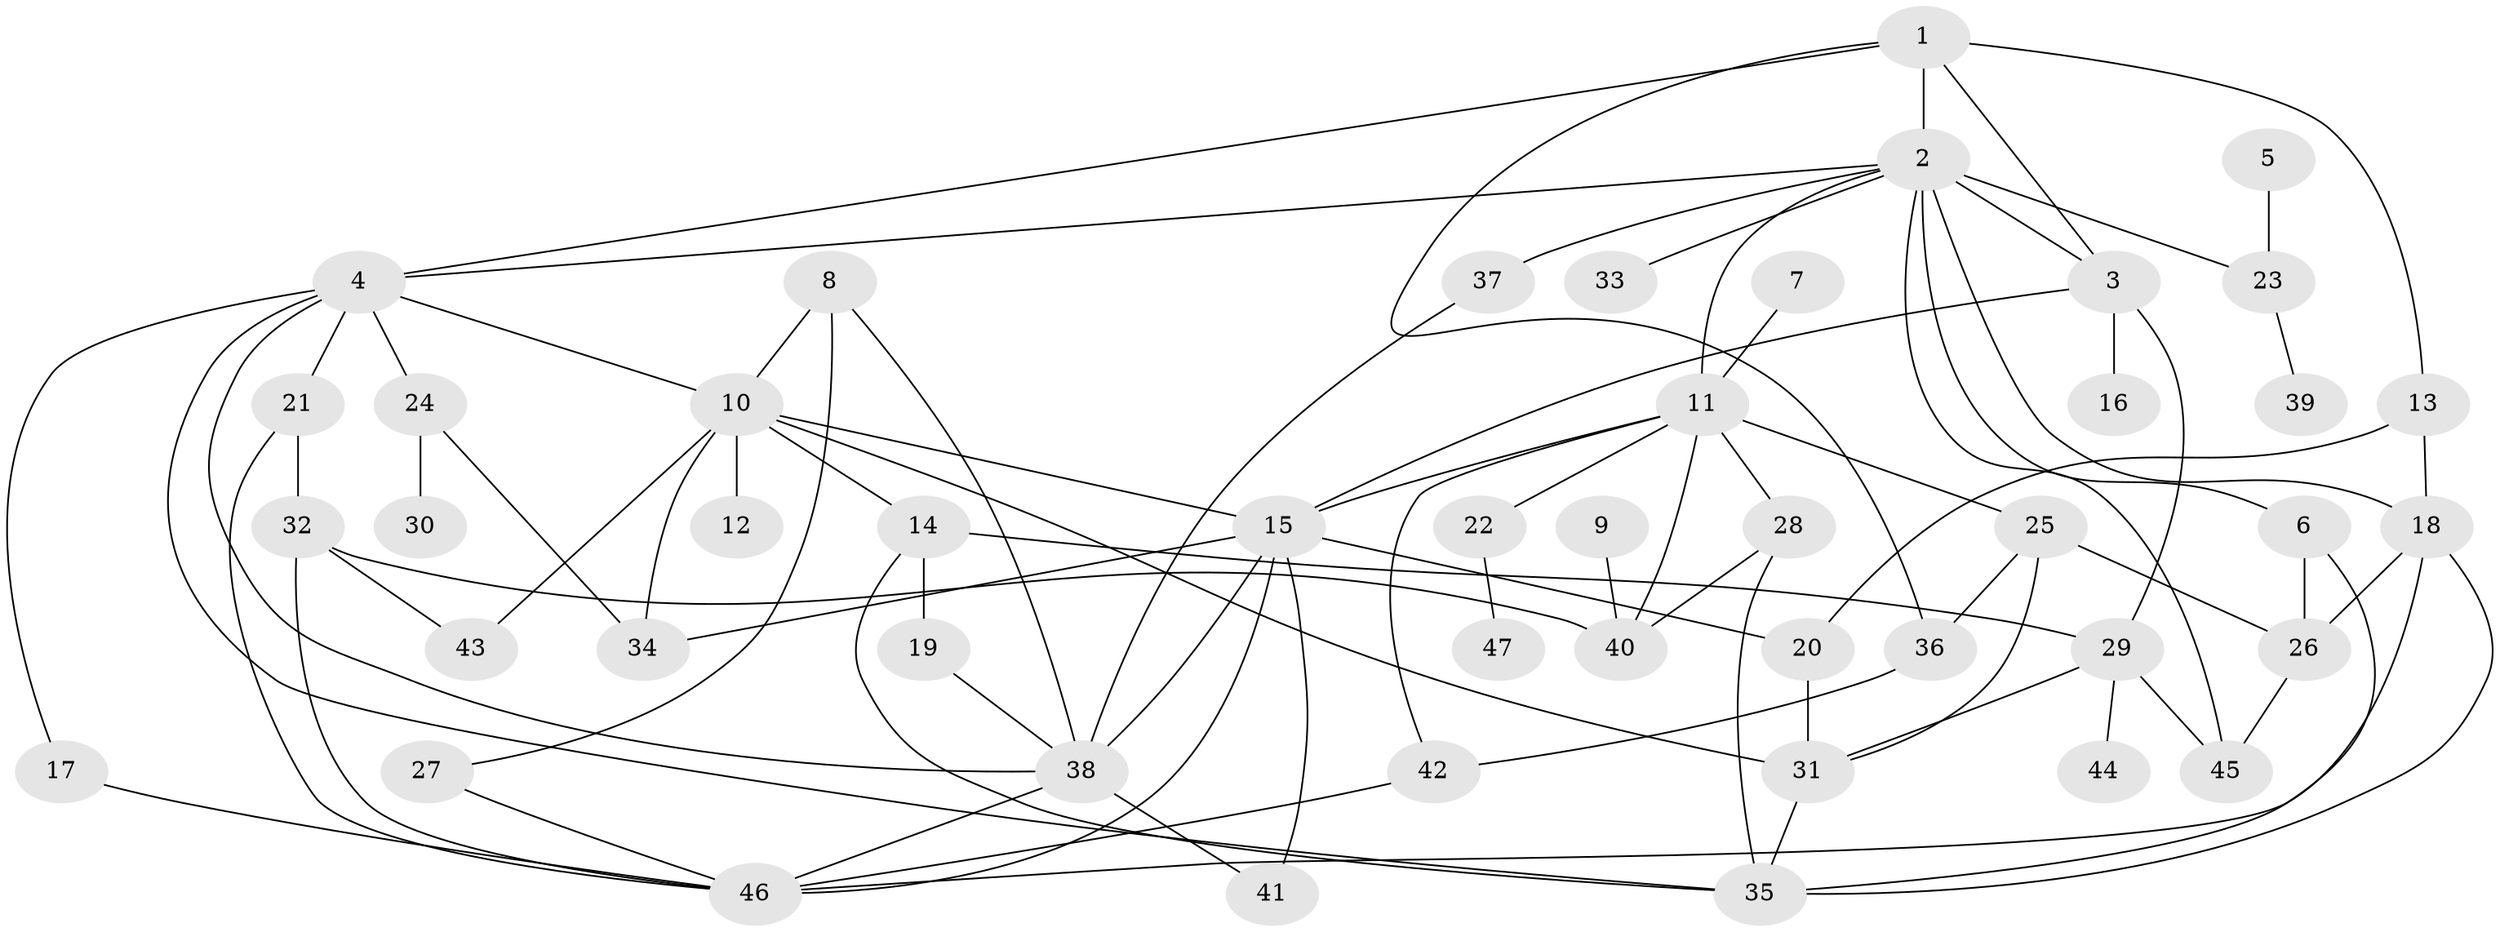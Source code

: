 // original degree distribution, {4: 0.13829787234042554, 7: 0.02127659574468085, 3: 0.20212765957446807, 6: 0.010638297872340425, 5: 0.11702127659574468, 2: 0.2872340425531915, 8: 0.010638297872340425, 1: 0.2127659574468085}
// Generated by graph-tools (version 1.1) at 2025/49/03/09/25 03:49:25]
// undirected, 47 vertices, 84 edges
graph export_dot {
graph [start="1"]
  node [color=gray90,style=filled];
  1;
  2;
  3;
  4;
  5;
  6;
  7;
  8;
  9;
  10;
  11;
  12;
  13;
  14;
  15;
  16;
  17;
  18;
  19;
  20;
  21;
  22;
  23;
  24;
  25;
  26;
  27;
  28;
  29;
  30;
  31;
  32;
  33;
  34;
  35;
  36;
  37;
  38;
  39;
  40;
  41;
  42;
  43;
  44;
  45;
  46;
  47;
  1 -- 2 [weight=1.0];
  1 -- 3 [weight=1.0];
  1 -- 4 [weight=1.0];
  1 -- 13 [weight=1.0];
  1 -- 36 [weight=1.0];
  2 -- 3 [weight=2.0];
  2 -- 4 [weight=1.0];
  2 -- 6 [weight=1.0];
  2 -- 11 [weight=1.0];
  2 -- 18 [weight=1.0];
  2 -- 23 [weight=1.0];
  2 -- 33 [weight=1.0];
  2 -- 37 [weight=1.0];
  2 -- 45 [weight=1.0];
  3 -- 15 [weight=1.0];
  3 -- 16 [weight=1.0];
  3 -- 29 [weight=1.0];
  4 -- 10 [weight=1.0];
  4 -- 17 [weight=1.0];
  4 -- 21 [weight=1.0];
  4 -- 24 [weight=1.0];
  4 -- 35 [weight=1.0];
  4 -- 38 [weight=1.0];
  5 -- 23 [weight=1.0];
  6 -- 26 [weight=1.0];
  6 -- 35 [weight=1.0];
  7 -- 11 [weight=1.0];
  8 -- 10 [weight=1.0];
  8 -- 27 [weight=1.0];
  8 -- 38 [weight=1.0];
  9 -- 40 [weight=1.0];
  10 -- 12 [weight=1.0];
  10 -- 14 [weight=1.0];
  10 -- 15 [weight=1.0];
  10 -- 31 [weight=1.0];
  10 -- 34 [weight=1.0];
  10 -- 43 [weight=1.0];
  11 -- 15 [weight=1.0];
  11 -- 22 [weight=1.0];
  11 -- 25 [weight=1.0];
  11 -- 28 [weight=1.0];
  11 -- 40 [weight=1.0];
  11 -- 42 [weight=1.0];
  13 -- 18 [weight=1.0];
  13 -- 20 [weight=1.0];
  14 -- 19 [weight=1.0];
  14 -- 29 [weight=1.0];
  14 -- 35 [weight=1.0];
  15 -- 20 [weight=1.0];
  15 -- 34 [weight=1.0];
  15 -- 38 [weight=1.0];
  15 -- 41 [weight=1.0];
  15 -- 46 [weight=1.0];
  17 -- 46 [weight=1.0];
  18 -- 26 [weight=1.0];
  18 -- 35 [weight=1.0];
  18 -- 46 [weight=1.0];
  19 -- 38 [weight=1.0];
  20 -- 31 [weight=1.0];
  21 -- 32 [weight=1.0];
  21 -- 46 [weight=1.0];
  22 -- 47 [weight=1.0];
  23 -- 39 [weight=1.0];
  24 -- 30 [weight=1.0];
  24 -- 34 [weight=1.0];
  25 -- 26 [weight=1.0];
  25 -- 31 [weight=1.0];
  25 -- 36 [weight=1.0];
  26 -- 45 [weight=1.0];
  27 -- 46 [weight=1.0];
  28 -- 35 [weight=1.0];
  28 -- 40 [weight=1.0];
  29 -- 31 [weight=1.0];
  29 -- 44 [weight=1.0];
  29 -- 45 [weight=1.0];
  31 -- 35 [weight=1.0];
  32 -- 40 [weight=1.0];
  32 -- 43 [weight=1.0];
  32 -- 46 [weight=1.0];
  36 -- 42 [weight=1.0];
  37 -- 38 [weight=1.0];
  38 -- 41 [weight=1.0];
  38 -- 46 [weight=1.0];
  42 -- 46 [weight=1.0];
}
